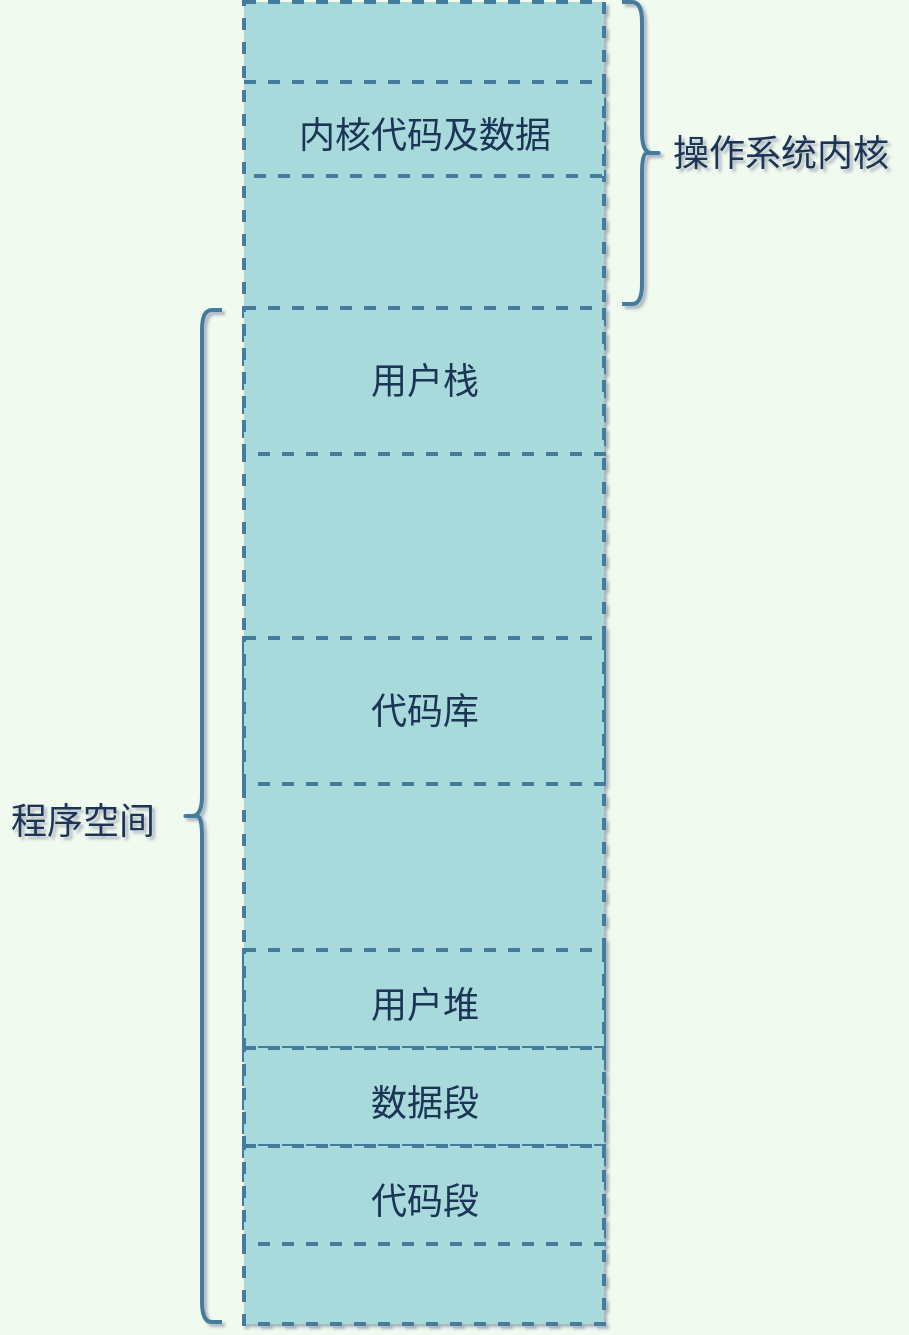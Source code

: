 <mxfile version="17.2.4" type="github">
  <diagram id="smMGOj3CQ4LcjNmj8L7A" name="第 1 页">
    <mxGraphModel dx="1143" dy="883" grid="0" gridSize="10" guides="1" tooltips="1" connect="1" arrows="1" fold="1" page="1" pageScale="1" pageWidth="827" pageHeight="1169" background="#F1FAEE" math="0" shadow="1">
      <root>
        <mxCell id="0" />
        <mxCell id="1" parent="0" />
        <mxCell id="heY0gEh2qbJt2UDlsFfm-37" value="" style="group;fontColor=#1D3557;" parent="1" vertex="1" connectable="0">
          <mxGeometry x="179" y="185" width="450" height="661" as="geometry" />
        </mxCell>
        <mxCell id="heY0gEh2qbJt2UDlsFfm-35" value="程序空间" style="text;html=1;align=center;verticalAlign=middle;resizable=0;points=[];autosize=1;strokeColor=none;fillColor=none;fontSize=18;fontColor=#1D3557;" parent="heY0gEh2qbJt2UDlsFfm-37" vertex="1">
          <mxGeometry y="397" width="82" height="26" as="geometry" />
        </mxCell>
        <mxCell id="heY0gEh2qbJt2UDlsFfm-36" value="" style="group;fontColor=#1D3557;" parent="heY0gEh2qbJt2UDlsFfm-37" vertex="1" connectable="0">
          <mxGeometry x="91" width="359" height="661" as="geometry" />
        </mxCell>
        <mxCell id="heY0gEh2qbJt2UDlsFfm-33" value="" style="group;fontColor=#1D3557;" parent="heY0gEh2qbJt2UDlsFfm-36" vertex="1" connectable="0">
          <mxGeometry x="31" width="327" height="661" as="geometry" />
        </mxCell>
        <mxCell id="heY0gEh2qbJt2UDlsFfm-25" value="" style="group;fontColor=#1D3557;" parent="heY0gEh2qbJt2UDlsFfm-33" vertex="1" connectable="0">
          <mxGeometry width="180" height="661" as="geometry" />
        </mxCell>
        <mxCell id="heY0gEh2qbJt2UDlsFfm-1" value="" style="rounded=0;whiteSpace=wrap;html=1;strokeWidth=2;dashed=1;strokeColor=#457B9D;fillColor=#A8DADC;fontColor=#1D3557;" parent="heY0gEh2qbJt2UDlsFfm-25" vertex="1">
          <mxGeometry width="180" height="661" as="geometry" />
        </mxCell>
        <mxCell id="heY0gEh2qbJt2UDlsFfm-5" value="" style="group;fontColor=#1D3557;" parent="heY0gEh2qbJt2UDlsFfm-25" vertex="1" connectable="0">
          <mxGeometry y="153" width="180" height="73" as="geometry" />
        </mxCell>
        <mxCell id="heY0gEh2qbJt2UDlsFfm-2" value="" style="rounded=0;whiteSpace=wrap;html=1;dashed=1;strokeColor=#457B9D;strokeWidth=2;fillColor=#A8DADC;fontColor=#1D3557;" parent="heY0gEh2qbJt2UDlsFfm-5" vertex="1">
          <mxGeometry width="180" height="73" as="geometry" />
        </mxCell>
        <mxCell id="heY0gEh2qbJt2UDlsFfm-4" value="&lt;font style=&quot;font-size: 18px&quot;&gt;用户栈&lt;/font&gt;" style="text;html=1;align=center;verticalAlign=middle;resizable=0;points=[];autosize=1;strokeColor=none;fillColor=none;fontColor=#1D3557;" parent="heY0gEh2qbJt2UDlsFfm-5" vertex="1">
          <mxGeometry x="58" y="27" width="64" height="19" as="geometry" />
        </mxCell>
        <mxCell id="heY0gEh2qbJt2UDlsFfm-6" value="" style="group;fontColor=#1D3557;" parent="heY0gEh2qbJt2UDlsFfm-25" vertex="1" connectable="0">
          <mxGeometry y="153" width="180" height="73" as="geometry" />
        </mxCell>
        <mxCell id="heY0gEh2qbJt2UDlsFfm-7" value="" style="rounded=0;whiteSpace=wrap;html=1;dashed=1;strokeColor=#457B9D;strokeWidth=2;fillColor=#A8DADC;fontColor=#1D3557;" parent="heY0gEh2qbJt2UDlsFfm-6" vertex="1">
          <mxGeometry width="180" height="73" as="geometry" />
        </mxCell>
        <mxCell id="heY0gEh2qbJt2UDlsFfm-8" value="&lt;font style=&quot;font-size: 18px&quot;&gt;用户栈&lt;/font&gt;" style="text;html=1;align=center;verticalAlign=middle;resizable=0;points=[];autosize=1;strokeColor=none;fillColor=none;fontColor=#1D3557;" parent="heY0gEh2qbJt2UDlsFfm-6" vertex="1">
          <mxGeometry x="58" y="27" width="64" height="19" as="geometry" />
        </mxCell>
        <mxCell id="heY0gEh2qbJt2UDlsFfm-9" value="" style="group;fontColor=#1D3557;" parent="heY0gEh2qbJt2UDlsFfm-25" vertex="1" connectable="0">
          <mxGeometry y="318" width="180" height="73" as="geometry" />
        </mxCell>
        <mxCell id="heY0gEh2qbJt2UDlsFfm-10" value="" style="rounded=0;whiteSpace=wrap;html=1;dashed=1;strokeColor=#457B9D;strokeWidth=2;fillColor=#A8DADC;fontColor=#1D3557;" parent="heY0gEh2qbJt2UDlsFfm-9" vertex="1">
          <mxGeometry width="180" height="73" as="geometry" />
        </mxCell>
        <mxCell id="heY0gEh2qbJt2UDlsFfm-11" value="&lt;span style=&quot;font-size: 18px&quot;&gt;代码库&lt;/span&gt;" style="text;html=1;align=center;verticalAlign=middle;resizable=0;points=[];autosize=1;strokeColor=none;fillColor=none;fontColor=#1D3557;" parent="heY0gEh2qbJt2UDlsFfm-9" vertex="1">
          <mxGeometry x="58" y="27" width="64" height="19" as="geometry" />
        </mxCell>
        <mxCell id="heY0gEh2qbJt2UDlsFfm-24" value="" style="group;fontColor=#1D3557;" parent="heY0gEh2qbJt2UDlsFfm-25" vertex="1" connectable="0">
          <mxGeometry y="474" width="180" height="147" as="geometry" />
        </mxCell>
        <mxCell id="heY0gEh2qbJt2UDlsFfm-12" value="" style="group;fontColor=#1D3557;" parent="heY0gEh2qbJt2UDlsFfm-24" vertex="1" connectable="0">
          <mxGeometry width="180" height="49" as="geometry" />
        </mxCell>
        <mxCell id="heY0gEh2qbJt2UDlsFfm-15" value="" style="group;fontColor=#1D3557;" parent="heY0gEh2qbJt2UDlsFfm-12" vertex="1" connectable="0">
          <mxGeometry width="180" height="49" as="geometry" />
        </mxCell>
        <mxCell id="heY0gEh2qbJt2UDlsFfm-13" value="" style="rounded=0;whiteSpace=wrap;html=1;dashed=1;strokeColor=#457B9D;strokeWidth=2;fillColor=#A8DADC;fontColor=#1D3557;" parent="heY0gEh2qbJt2UDlsFfm-15" vertex="1">
          <mxGeometry width="180" height="49" as="geometry" />
        </mxCell>
        <mxCell id="heY0gEh2qbJt2UDlsFfm-14" value="&lt;font style=&quot;font-size: 18px&quot;&gt;用户堆&lt;/font&gt;" style="text;html=1;align=center;verticalAlign=middle;resizable=0;points=[];autosize=1;strokeColor=none;fillColor=none;fontColor=#1D3557;" parent="heY0gEh2qbJt2UDlsFfm-15" vertex="1">
          <mxGeometry x="58" y="18.123" width="64" height="19" as="geometry" />
        </mxCell>
        <mxCell id="heY0gEh2qbJt2UDlsFfm-16" value="" style="group;fontColor=#1D3557;" parent="heY0gEh2qbJt2UDlsFfm-24" vertex="1" connectable="0">
          <mxGeometry y="49" width="180" height="49" as="geometry" />
        </mxCell>
        <mxCell id="heY0gEh2qbJt2UDlsFfm-17" value="" style="group;fontColor=#1D3557;" parent="heY0gEh2qbJt2UDlsFfm-16" vertex="1" connectable="0">
          <mxGeometry width="180" height="49" as="geometry" />
        </mxCell>
        <mxCell id="heY0gEh2qbJt2UDlsFfm-18" value="" style="rounded=0;whiteSpace=wrap;html=1;dashed=1;strokeColor=#457B9D;strokeWidth=2;fillColor=#A8DADC;fontColor=#1D3557;" parent="heY0gEh2qbJt2UDlsFfm-17" vertex="1">
          <mxGeometry width="180" height="49" as="geometry" />
        </mxCell>
        <mxCell id="heY0gEh2qbJt2UDlsFfm-19" value="&lt;span style=&quot;font-size: 18px&quot;&gt;数据段&lt;/span&gt;" style="text;html=1;align=center;verticalAlign=middle;resizable=0;points=[];autosize=1;strokeColor=none;fillColor=none;fontColor=#1D3557;" parent="heY0gEh2qbJt2UDlsFfm-17" vertex="1">
          <mxGeometry x="58" y="18.123" width="64" height="19" as="geometry" />
        </mxCell>
        <mxCell id="heY0gEh2qbJt2UDlsFfm-20" value="" style="group;fontColor=#1D3557;" parent="heY0gEh2qbJt2UDlsFfm-24" vertex="1" connectable="0">
          <mxGeometry y="98" width="180" height="49" as="geometry" />
        </mxCell>
        <mxCell id="heY0gEh2qbJt2UDlsFfm-21" value="" style="group;fontColor=#1D3557;" parent="heY0gEh2qbJt2UDlsFfm-20" vertex="1" connectable="0">
          <mxGeometry width="180" height="49" as="geometry" />
        </mxCell>
        <mxCell id="heY0gEh2qbJt2UDlsFfm-22" value="" style="rounded=0;whiteSpace=wrap;html=1;dashed=1;strokeColor=#457B9D;strokeWidth=2;fillColor=#A8DADC;fontColor=#1D3557;" parent="heY0gEh2qbJt2UDlsFfm-21" vertex="1">
          <mxGeometry width="180" height="49" as="geometry" />
        </mxCell>
        <mxCell id="heY0gEh2qbJt2UDlsFfm-23" value="&lt;span style=&quot;font-size: 18px&quot;&gt;代码段&lt;/span&gt;" style="text;html=1;align=center;verticalAlign=middle;resizable=0;points=[];autosize=1;strokeColor=none;fillColor=none;fontColor=#1D3557;" parent="heY0gEh2qbJt2UDlsFfm-21" vertex="1">
          <mxGeometry x="58" y="18.123" width="64" height="19" as="geometry" />
        </mxCell>
        <mxCell id="heY0gEh2qbJt2UDlsFfm-27" value="" style="group;fontColor=#1D3557;" parent="heY0gEh2qbJt2UDlsFfm-33" vertex="1" connectable="0">
          <mxGeometry y="40" width="180" height="47" as="geometry" />
        </mxCell>
        <mxCell id="heY0gEh2qbJt2UDlsFfm-28" value="" style="rounded=0;whiteSpace=wrap;html=1;dashed=1;strokeColor=#457B9D;strokeWidth=2;fillColor=#A8DADC;fontColor=#1D3557;" parent="heY0gEh2qbJt2UDlsFfm-27" vertex="1">
          <mxGeometry width="180" height="47" as="geometry" />
        </mxCell>
        <mxCell id="heY0gEh2qbJt2UDlsFfm-29" value="&lt;span style=&quot;font-size: 18px&quot;&gt;内核代码及数据&lt;/span&gt;" style="text;html=1;align=center;verticalAlign=middle;resizable=0;points=[];autosize=1;strokeColor=none;fillColor=none;fontColor=#1D3557;" parent="heY0gEh2qbJt2UDlsFfm-27" vertex="1">
          <mxGeometry x="22" y="17.384" width="136" height="19" as="geometry" />
        </mxCell>
        <mxCell id="heY0gEh2qbJt2UDlsFfm-31" value="" style="shape=curlyBracket;whiteSpace=wrap;html=1;rounded=1;flipH=1;sketch=0;fontColor=#1D3557;strokeColor=#457B9D;fillColor=#A8DADC;strokeWidth=2;" parent="heY0gEh2qbJt2UDlsFfm-33" vertex="1">
          <mxGeometry x="189" width="20" height="151" as="geometry" />
        </mxCell>
        <mxCell id="heY0gEh2qbJt2UDlsFfm-32" value="&lt;font style=&quot;font-size: 18px&quot;&gt;操作系统内核&lt;/font&gt;" style="text;html=1;align=center;verticalAlign=middle;resizable=0;points=[];autosize=1;strokeColor=none;fillColor=none;fontColor=#1D3557;" parent="heY0gEh2qbJt2UDlsFfm-33" vertex="1">
          <mxGeometry x="209" y="66" width="118" height="19" as="geometry" />
        </mxCell>
        <mxCell id="heY0gEh2qbJt2UDlsFfm-34" value="" style="shape=curlyBracket;whiteSpace=wrap;html=1;rounded=1;sketch=0;fontSize=18;fontColor=#1D3557;strokeColor=#457B9D;strokeWidth=2;fillColor=#A8DADC;" parent="heY0gEh2qbJt2UDlsFfm-36" vertex="1">
          <mxGeometry y="154" width="20" height="506" as="geometry" />
        </mxCell>
      </root>
    </mxGraphModel>
  </diagram>
</mxfile>
